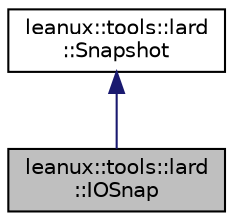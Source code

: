 digraph "leanux::tools::lard::IOSnap"
{
 // LATEX_PDF_SIZE
  bgcolor="transparent";
  edge [fontname="Helvetica",fontsize="10",labelfontname="Helvetica",labelfontsize="10"];
  node [fontname="Helvetica",fontsize="10",shape=record];
  Node1 [label="leanux::tools::lard\l::IOSnap",height=0.2,width=0.4,color="black", fillcolor="grey75", style="filled", fontcolor="black",tooltip=" "];
  Node2 -> Node1 [dir="back",color="midnightblue",fontsize="10",style="solid",fontname="Helvetica"];
  Node2 [label="leanux::tools::lard\l::Snapshot",height=0.2,width=0.4,color="black",URL="$classleanux_1_1tools_1_1lard_1_1Snapshot.html",tooltip=" "];
}
